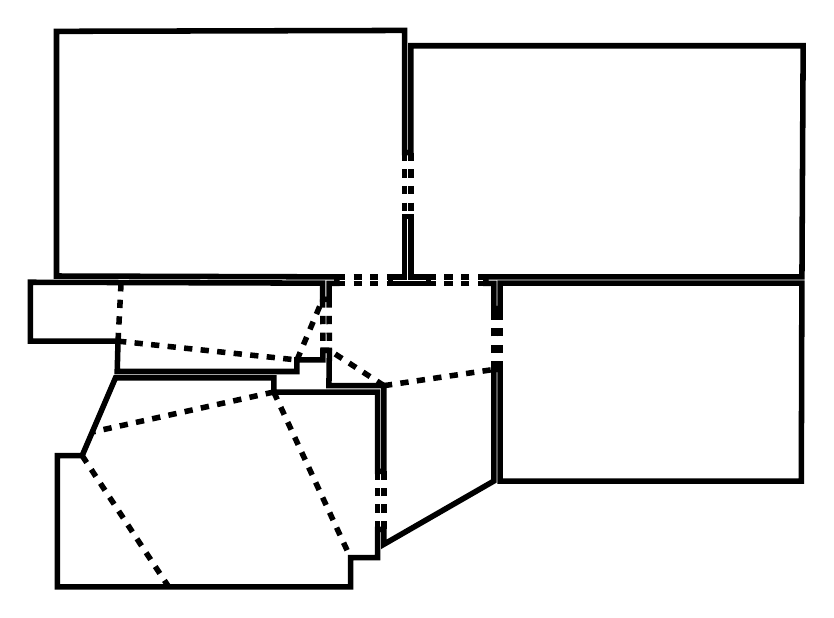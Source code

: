 % This file was created by matlab2tikz v0.4.0.
% Copyright (c) 2008--2013, Nico Schlömer <nico.schloemer@gmail.com>
% All rights reserved.
% 
% The latest updates can be retrieved from
%   http://www.mathworks.com/matlabcentral/fileexchange/22022-matlab2tikz
% where you can also make suggestions and rate matlab2tikz.
% 
% % -*- root: TestingFigures.tex -*-
% 
\begin{tikzpicture}

\begin{axis}[%
width=10cm,
height=7.206cm,
scale only axis,
xmin=750,
xmax=13100,
ymin=300,
ymax=9200,
hide axis,
axis x line*=bottom,
axis y line*=left,
y post scale=1,
unit vector ratio=1 1 1
]
\addplot [
color=black,
solid,
line width=2.0pt,
forget plot
]
table[row sep=crcr]{
4696 3478\\
4696 3700\\
2213 3700\\
1690 2480\\
1300 2480\\
1300 421\\
5900 421\\
5900 879\\
6324 879\\
6324 1324\\
6424 1324\\
6424 1090\\
8147 2081\\
8147 3832\\
8247 3832\\
8247 2081\\
12971 2081\\
12980 5185\\
8247 5185\\
8247 4785\\
8147 4785\\
8147 5184\\
8023 5184\\
8023 5284\\
12981 5285\\
13000 8910\\
6847 8910\\
6847 7232\\
6747 7232\\
6747 9150\\
1288 9136\\
1288 5298\\
5687 5284\\
5687 5184\\
5563 5184\\
5563 4932\\
5463 4932\\
5463 5186\\
879 5200\\
879 4276\\
2253 4276\\
2240 3800\\
5060 3800\\
5060 3981\\
5466 3981\\
5468 4134\\
5568 4133\\
5561 3578\\
6424 3578\\
6424 2232\\
6324 2232\\
6324 3478\\
4696 3478\\
};
\addplot [
color=black,
solid,
line width=2.0pt,
forget plot
]
table[row sep=crcr]{
6524 5284\\
6747 5284\\
6747 6232\\
6847 6232\\
6847 5284\\
7124 5284\\
7124 5184\\
6524 5184\\
6524 5284\\
};
\addplot [
color=black,
dashed,
line width=2.0pt,
forget plot
]
table[row sep=crcr]{
1690 2480\\
3047.551 421\\
};
\addplot [
color=black,
dashed,
line width=2.0pt,
forget plot
]
table[row sep=crcr]{
5463 4932\\
5468 4134\\
};
\addplot [
color=black,
dashed,
line width=2.0pt,
forget plot
]
table[row sep=crcr]{
5563 4932\\
5568 4133\\
};
\addplot [
color=black,
dashed,
line width=2.0pt,
forget plot
]
table[row sep=crcr]{
5687 5284\\
6524 5284\\
};
\addplot [
color=black,
dashed,
line width=2.0pt,
forget plot
]
table[row sep=crcr]{
5687 5184\\
6524 5184\\
};
\addplot [
color=black,
dashed,
line width=2.0pt,
forget plot
]
table[row sep=crcr]{
8023 5184\\
7124 5184\\
};
\addplot [
color=black,
dashed,
line width=2.0pt,
forget plot
]
table[row sep=crcr]{
8023 5284\\
7124 5284\\
};
\addplot [
color=black,
dashed,
line width=2.0pt,
forget plot
]
table[row sep=crcr]{
6324 1324\\
6324 2232\\
};
\addplot [
color=black,
dashed,
line width=2.0pt,
forget plot
]
table[row sep=crcr]{
6424 1324\\
6424 2232\\
};
\addplot [
color=black,
dashed,
line width=2.0pt,
forget plot
]
table[row sep=crcr]{
8247 3832\\
8247 4785\\
};
\addplot [
color=black,
dashed,
line width=2.0pt,
forget plot
]
table[row sep=crcr]{
6847 7232\\
6847 6232\\
};
\addplot [
color=black,
dashed,
line width=2.0pt,
forget plot
]
table[row sep=crcr]{
6747 7232\\
6747 6232\\
};
\addplot [
color=black,
dashed,
line width=2.0pt,
forget plot
]
table[row sep=crcr]{
6424 3578\\
5568 4133\\
};
\addplot [
color=black,
dashed,
line width=2.0pt,
forget plot
]
table[row sep=crcr]{
8147 3832\\
8147 4785\\
};
\addplot [
color=black,
dashed,
line width=2.0pt,
forget plot
]
table[row sep=crcr]{
6424 3578\\
8147 3832\\
};
\addplot [
color=black,
dashed,
line width=2.0pt,
forget plot
]
table[row sep=crcr]{
5060 3981\\
5463 4932\\
};
\addplot [
color=black,
dashed,
line width=2.0pt,
forget plot
]
table[row sep=crcr]{
2253 4276\\
2301.193 5195.656\\
};
\addplot [
color=black,
dashed,
line width=2.0pt,
forget plot
]
table[row sep=crcr]{
2253 4276\\
5060 3981\\
};
\addplot [
color=black,
dashed,
line width=2.0pt,
forget plot
]
table[row sep=crcr]{
4696 3478\\
1848.851 2850.55\\
};
\addplot [
color=black,
dashed,
line width=2.0pt,
forget plot
]
table[row sep=crcr]{
4696 3478\\
5900 879\\
};
\end{axis}
\end{tikzpicture}%